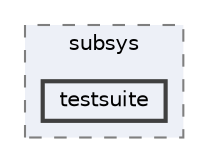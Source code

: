 digraph "build/zephyr/subsys/testsuite"
{
 // LATEX_PDF_SIZE
  bgcolor="transparent";
  edge [fontname=Helvetica,fontsize=10,labelfontname=Helvetica,labelfontsize=10];
  node [fontname=Helvetica,fontsize=10,shape=box,height=0.2,width=0.4];
  compound=true
  subgraph clusterdir_fee2df84931cf9d66e516b35c2f3fff7 {
    graph [ bgcolor="#edf0f7", pencolor="grey50", label="subsys", fontname=Helvetica,fontsize=10 style="filled,dashed", URL="dir_fee2df84931cf9d66e516b35c2f3fff7.html",tooltip=""]
  dir_f54cbfa4aafe1df71bf5ae47c758041a [label="testsuite", fillcolor="#edf0f7", color="grey25", style="filled,bold", URL="dir_f54cbfa4aafe1df71bf5ae47c758041a.html",tooltip=""];
  }
}

